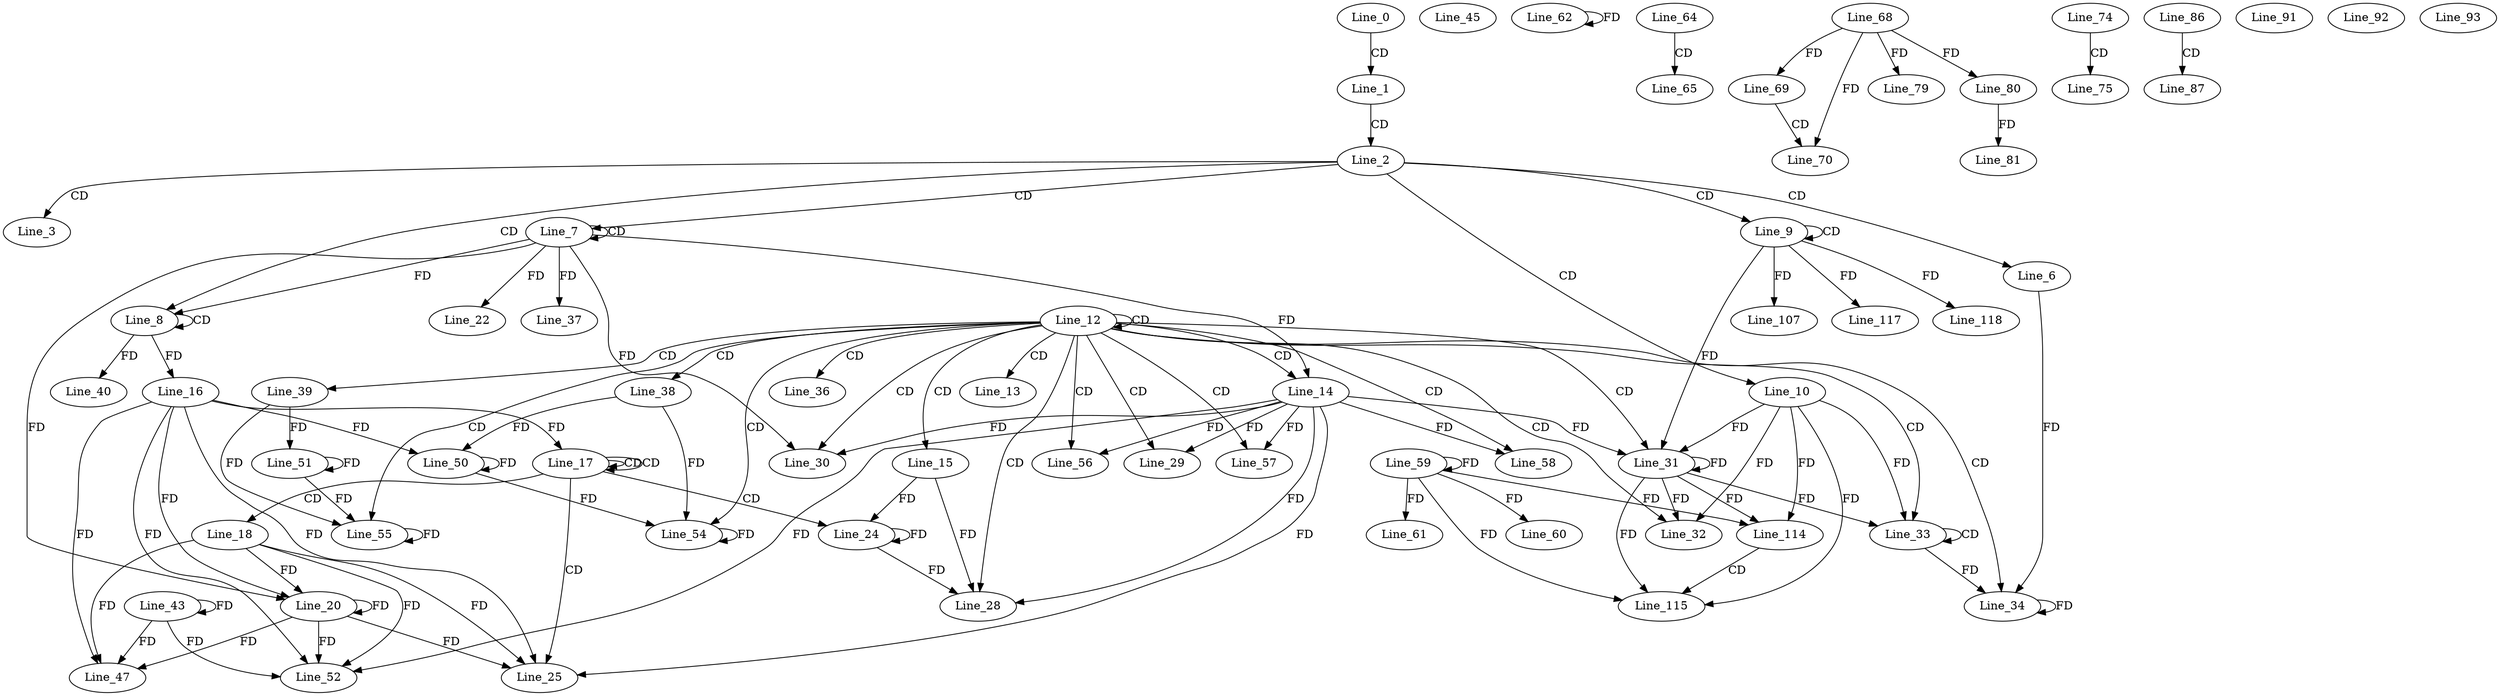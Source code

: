 digraph G {
  Line_0;
  Line_1;
  Line_2;
  Line_3;
  Line_6;
  Line_7;
  Line_7;
  Line_8;
  Line_8;
  Line_8;
  Line_9;
  Line_9;
  Line_10;
  Line_12;
  Line_12;
  Line_13;
  Line_14;
  Line_14;
  Line_15;
  Line_16;
  Line_17;
  Line_17;
  Line_17;
  Line_16;
  Line_18;
  Line_20;
  Line_20;
  Line_22;
  Line_24;
  Line_25;
  Line_25;
  Line_28;
  Line_28;
  Line_28;
  Line_29;
  Line_30;
  Line_30;
  Line_31;
  Line_31;
  Line_32;
  Line_32;
  Line_33;
  Line_33;
  Line_34;
  Line_36;
  Line_37;
  Line_38;
  Line_39;
  Line_40;
  Line_43;
  Line_43;
  Line_45;
  Line_47;
  Line_47;
  Line_50;
  Line_51;
  Line_52;
  Line_52;
  Line_54;
  Line_54;
  Line_54;
  Line_55;
  Line_55;
  Line_55;
  Line_56;
  Line_57;
  Line_58;
  Line_59;
  Line_59;
  Line_60;
  Line_60;
  Line_61;
  Line_62;
  Line_64;
  Line_65;
  Line_68;
  Line_69;
  Line_69;
  Line_70;
  Line_70;
  Line_74;
  Line_75;
  Line_79;
  Line_80;
  Line_80;
  Line_81;
  Line_86;
  Line_87;
  Line_91;
  Line_92;
  Line_93;
  Line_107;
  Line_114;
  Line_115;
  Line_117;
  Line_118;
  Line_0 -> Line_1 [ label="CD" ];
  Line_1 -> Line_2 [ label="CD" ];
  Line_2 -> Line_3 [ label="CD" ];
  Line_2 -> Line_6 [ label="CD" ];
  Line_2 -> Line_7 [ label="CD" ];
  Line_7 -> Line_7 [ label="CD" ];
  Line_2 -> Line_8 [ label="CD" ];
  Line_8 -> Line_8 [ label="CD" ];
  Line_7 -> Line_8 [ label="FD" ];
  Line_2 -> Line_9 [ label="CD" ];
  Line_9 -> Line_9 [ label="CD" ];
  Line_2 -> Line_10 [ label="CD" ];
  Line_12 -> Line_12 [ label="CD" ];
  Line_12 -> Line_13 [ label="CD" ];
  Line_12 -> Line_14 [ label="CD" ];
  Line_7 -> Line_14 [ label="FD" ];
  Line_12 -> Line_15 [ label="CD" ];
  Line_8 -> Line_16 [ label="FD" ];
  Line_17 -> Line_17 [ label="CD" ];
  Line_17 -> Line_17 [ label="CD" ];
  Line_16 -> Line_17 [ label="FD" ];
  Line_17 -> Line_18 [ label="CD" ];
  Line_18 -> Line_20 [ label="FD" ];
  Line_20 -> Line_20 [ label="FD" ];
  Line_7 -> Line_20 [ label="FD" ];
  Line_16 -> Line_20 [ label="FD" ];
  Line_7 -> Line_22 [ label="FD" ];
  Line_17 -> Line_24 [ label="CD" ];
  Line_15 -> Line_24 [ label="FD" ];
  Line_24 -> Line_24 [ label="FD" ];
  Line_17 -> Line_25 [ label="CD" ];
  Line_14 -> Line_25 [ label="FD" ];
  Line_16 -> Line_25 [ label="FD" ];
  Line_18 -> Line_25 [ label="FD" ];
  Line_20 -> Line_25 [ label="FD" ];
  Line_12 -> Line_28 [ label="CD" ];
  Line_14 -> Line_28 [ label="FD" ];
  Line_15 -> Line_28 [ label="FD" ];
  Line_24 -> Line_28 [ label="FD" ];
  Line_12 -> Line_29 [ label="CD" ];
  Line_14 -> Line_29 [ label="FD" ];
  Line_12 -> Line_30 [ label="CD" ];
  Line_14 -> Line_30 [ label="FD" ];
  Line_7 -> Line_30 [ label="FD" ];
  Line_12 -> Line_31 [ label="CD" ];
  Line_10 -> Line_31 [ label="FD" ];
  Line_31 -> Line_31 [ label="FD" ];
  Line_14 -> Line_31 [ label="FD" ];
  Line_9 -> Line_31 [ label="FD" ];
  Line_12 -> Line_32 [ label="CD" ];
  Line_10 -> Line_32 [ label="FD" ];
  Line_31 -> Line_32 [ label="FD" ];
  Line_12 -> Line_33 [ label="CD" ];
  Line_33 -> Line_33 [ label="CD" ];
  Line_10 -> Line_33 [ label="FD" ];
  Line_31 -> Line_33 [ label="FD" ];
  Line_12 -> Line_34 [ label="CD" ];
  Line_6 -> Line_34 [ label="FD" ];
  Line_34 -> Line_34 [ label="FD" ];
  Line_33 -> Line_34 [ label="FD" ];
  Line_12 -> Line_36 [ label="CD" ];
  Line_7 -> Line_37 [ label="FD" ];
  Line_12 -> Line_38 [ label="CD" ];
  Line_12 -> Line_39 [ label="CD" ];
  Line_8 -> Line_40 [ label="FD" ];
  Line_43 -> Line_43 [ label="FD" ];
  Line_16 -> Line_47 [ label="FD" ];
  Line_18 -> Line_47 [ label="FD" ];
  Line_20 -> Line_47 [ label="FD" ];
  Line_43 -> Line_47 [ label="FD" ];
  Line_38 -> Line_50 [ label="FD" ];
  Line_50 -> Line_50 [ label="FD" ];
  Line_16 -> Line_50 [ label="FD" ];
  Line_39 -> Line_51 [ label="FD" ];
  Line_51 -> Line_51 [ label="FD" ];
  Line_14 -> Line_52 [ label="FD" ];
  Line_16 -> Line_52 [ label="FD" ];
  Line_18 -> Line_52 [ label="FD" ];
  Line_20 -> Line_52 [ label="FD" ];
  Line_43 -> Line_52 [ label="FD" ];
  Line_12 -> Line_54 [ label="CD" ];
  Line_38 -> Line_54 [ label="FD" ];
  Line_50 -> Line_54 [ label="FD" ];
  Line_54 -> Line_54 [ label="FD" ];
  Line_12 -> Line_55 [ label="CD" ];
  Line_39 -> Line_55 [ label="FD" ];
  Line_51 -> Line_55 [ label="FD" ];
  Line_55 -> Line_55 [ label="FD" ];
  Line_12 -> Line_56 [ label="CD" ];
  Line_14 -> Line_56 [ label="FD" ];
  Line_12 -> Line_57 [ label="CD" ];
  Line_14 -> Line_57 [ label="FD" ];
  Line_12 -> Line_58 [ label="CD" ];
  Line_14 -> Line_58 [ label="FD" ];
  Line_59 -> Line_59 [ label="FD" ];
  Line_59 -> Line_60 [ label="FD" ];
  Line_59 -> Line_61 [ label="FD" ];
  Line_62 -> Line_62 [ label="FD" ];
  Line_64 -> Line_65 [ label="CD" ];
  Line_68 -> Line_69 [ label="FD" ];
  Line_69 -> Line_70 [ label="CD" ];
  Line_68 -> Line_70 [ label="FD" ];
  Line_74 -> Line_75 [ label="CD" ];
  Line_68 -> Line_79 [ label="FD" ];
  Line_68 -> Line_80 [ label="FD" ];
  Line_80 -> Line_81 [ label="FD" ];
  Line_86 -> Line_87 [ label="CD" ];
  Line_9 -> Line_107 [ label="FD" ];
  Line_10 -> Line_114 [ label="FD" ];
  Line_31 -> Line_114 [ label="FD" ];
  Line_59 -> Line_114 [ label="FD" ];
  Line_114 -> Line_115 [ label="CD" ];
  Line_10 -> Line_115 [ label="FD" ];
  Line_31 -> Line_115 [ label="FD" ];
  Line_59 -> Line_115 [ label="FD" ];
  Line_9 -> Line_117 [ label="FD" ];
  Line_9 -> Line_118 [ label="FD" ];
}
